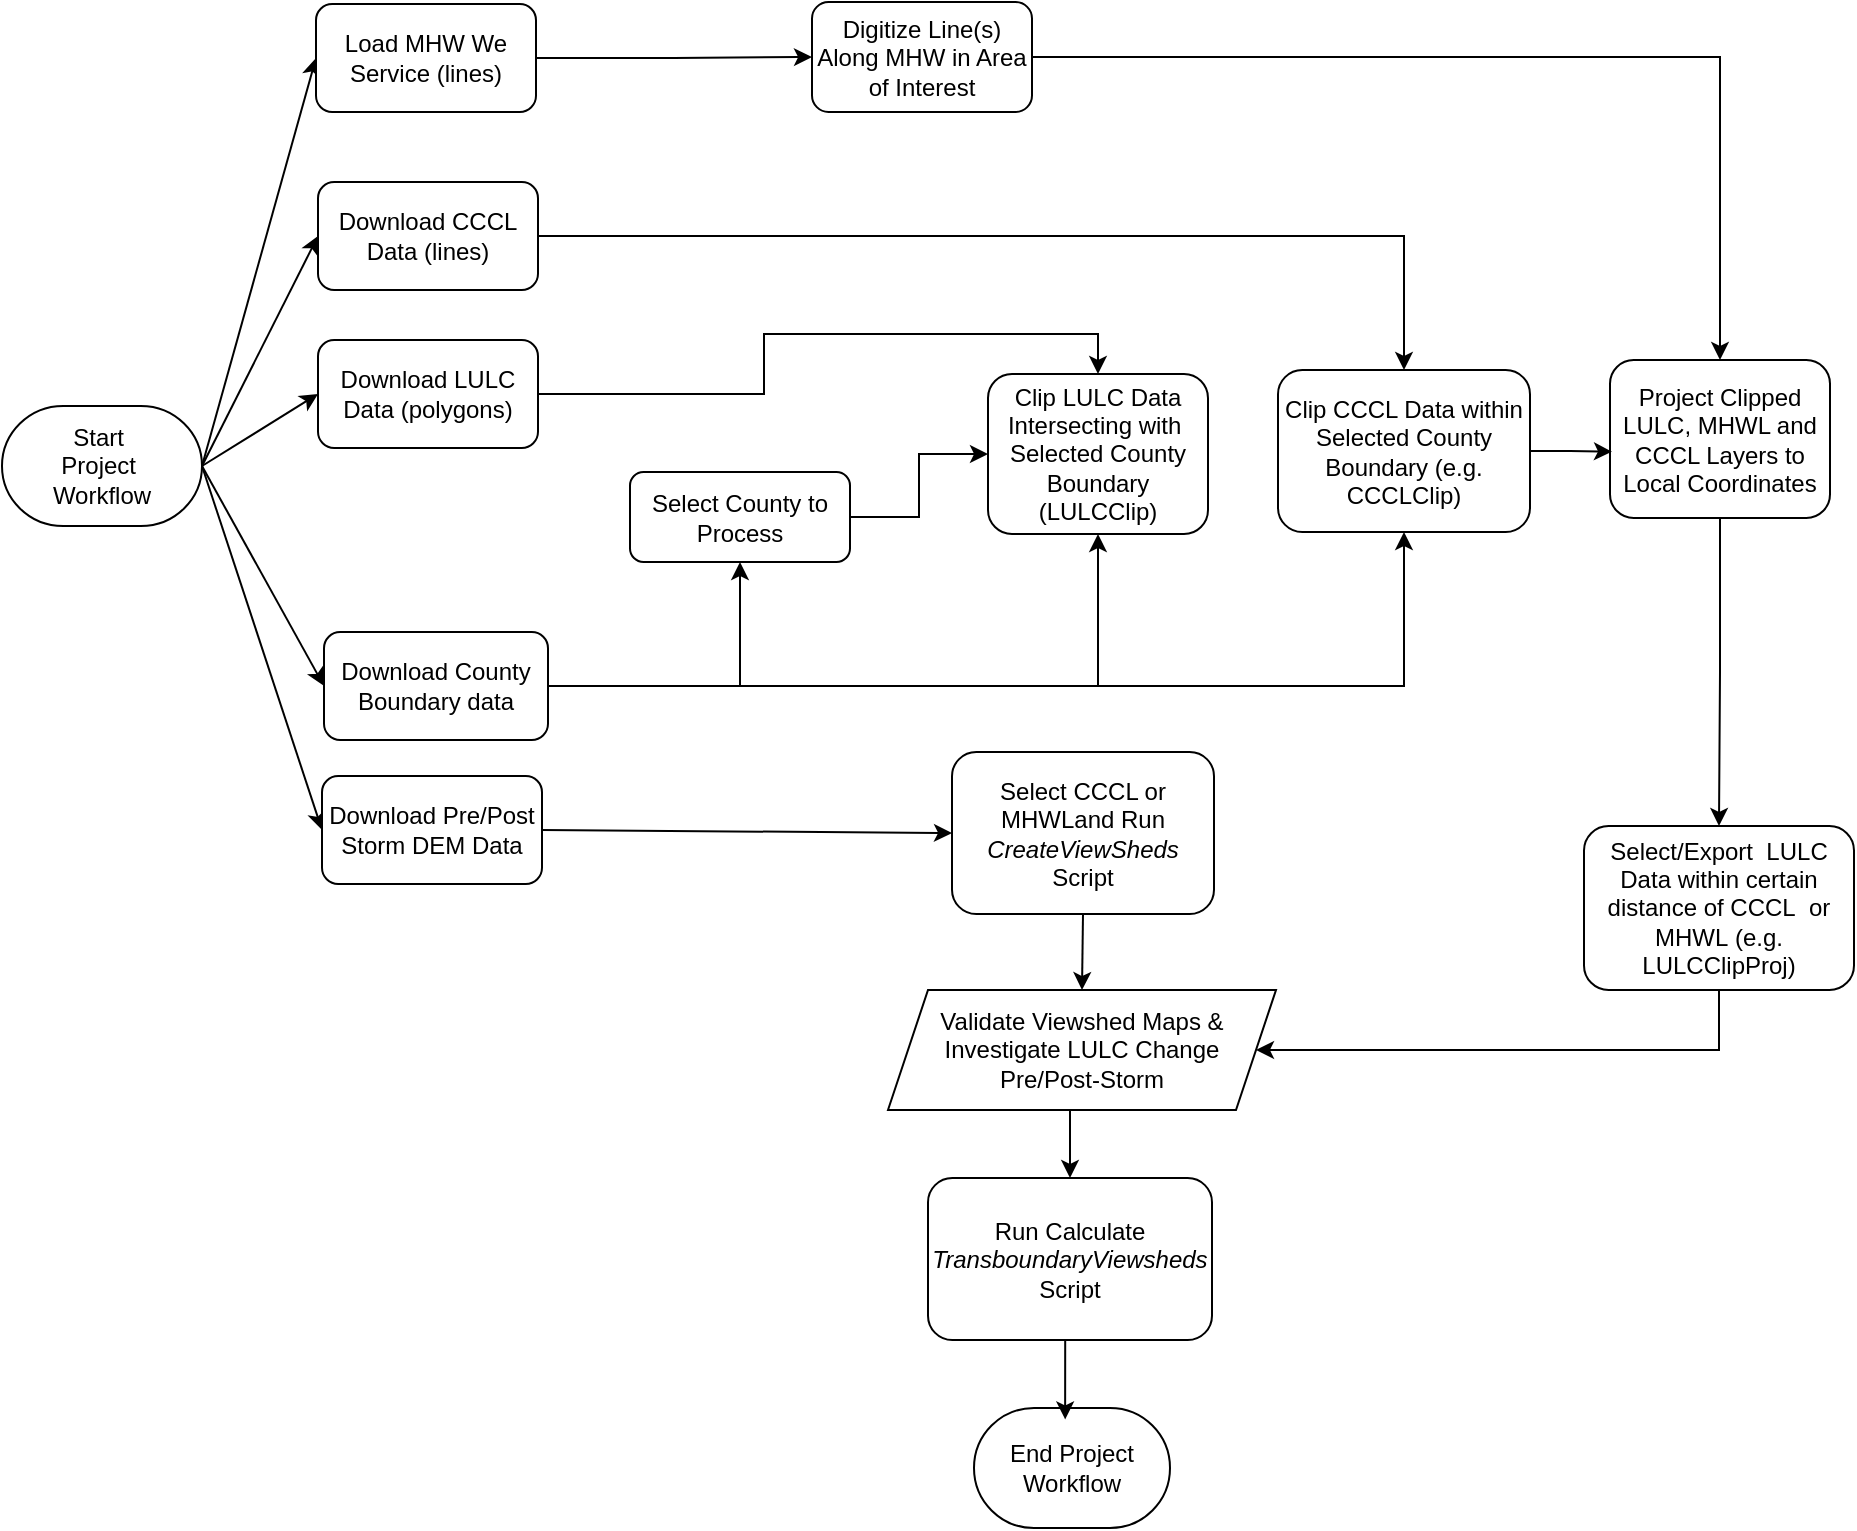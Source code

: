 <mxfile version="24.7.17">
  <diagram name="Page-1" id="edf60f1a-56cd-e834-aa8a-f176f3a09ee4">
    <mxGraphModel dx="1154" dy="582" grid="0" gridSize="10" guides="0" tooltips="1" connect="1" arrows="0" fold="1" page="1" pageScale="1" pageWidth="1100" pageHeight="850" background="none" math="0" shadow="0">
      <root>
        <mxCell id="0" />
        <mxCell id="1" parent="0" />
        <mxCell id="vOHie7vgboCuBgBLW_pP-41" style="edgeStyle=none;rounded=0;orthogonalLoop=1;jettySize=auto;html=1;exitX=1;exitY=0.5;exitDx=0;exitDy=0;exitPerimeter=0;entryX=0;entryY=0.5;entryDx=0;entryDy=0;" parent="1" source="hX9iUdr9xL5cJhyzc0mX-2" target="vOHie7vgboCuBgBLW_pP-2" edge="1">
          <mxGeometry relative="1" as="geometry" />
        </mxCell>
        <mxCell id="vOHie7vgboCuBgBLW_pP-42" style="edgeStyle=none;rounded=0;orthogonalLoop=1;jettySize=auto;html=1;exitX=1;exitY=0.5;exitDx=0;exitDy=0;exitPerimeter=0;entryX=0;entryY=0.5;entryDx=0;entryDy=0;" parent="1" source="hX9iUdr9xL5cJhyzc0mX-2" target="vOHie7vgboCuBgBLW_pP-17" edge="1">
          <mxGeometry relative="1" as="geometry" />
        </mxCell>
        <mxCell id="vOHie7vgboCuBgBLW_pP-43" style="edgeStyle=none;rounded=0;orthogonalLoop=1;jettySize=auto;html=1;exitX=1;exitY=0.5;exitDx=0;exitDy=0;exitPerimeter=0;entryX=0;entryY=0.5;entryDx=0;entryDy=0;" parent="1" source="hX9iUdr9xL5cJhyzc0mX-2" target="vOHie7vgboCuBgBLW_pP-24" edge="1">
          <mxGeometry relative="1" as="geometry" />
        </mxCell>
        <mxCell id="vOHie7vgboCuBgBLW_pP-44" style="edgeStyle=none;rounded=0;orthogonalLoop=1;jettySize=auto;html=1;exitX=1;exitY=0.5;exitDx=0;exitDy=0;exitPerimeter=0;entryX=0;entryY=0.5;entryDx=0;entryDy=0;" parent="1" source="hX9iUdr9xL5cJhyzc0mX-2" target="vOHie7vgboCuBgBLW_pP-3" edge="1">
          <mxGeometry relative="1" as="geometry" />
        </mxCell>
        <mxCell id="cgaGq_BDDK_Dhw6bbODb-16" style="edgeStyle=none;rounded=0;orthogonalLoop=1;jettySize=auto;html=1;exitX=1;exitY=0.5;exitDx=0;exitDy=0;exitPerimeter=0;entryX=0;entryY=0.5;entryDx=0;entryDy=0;" parent="1" source="hX9iUdr9xL5cJhyzc0mX-2" target="cgaGq_BDDK_Dhw6bbODb-1" edge="1">
          <mxGeometry relative="1" as="geometry" />
        </mxCell>
        <mxCell id="hX9iUdr9xL5cJhyzc0mX-2" value="Start&amp;nbsp;&lt;div&gt;Project&amp;nbsp;&lt;/div&gt;&lt;div&gt;Workflow&lt;/div&gt;" style="strokeWidth=1;html=1;shape=mxgraph.flowchart.terminator;whiteSpace=wrap;" parent="1" vertex="1">
          <mxGeometry x="59" y="241" width="100" height="60" as="geometry" />
        </mxCell>
        <mxCell id="vOHie7vgboCuBgBLW_pP-30" style="edgeStyle=orthogonalEdgeStyle;rounded=0;orthogonalLoop=1;jettySize=auto;html=1;exitX=1;exitY=0.5;exitDx=0;exitDy=0;entryX=0.5;entryY=0;entryDx=0;entryDy=0;" parent="1" source="vOHie7vgboCuBgBLW_pP-2" target="vOHie7vgboCuBgBLW_pP-29" edge="1">
          <mxGeometry relative="1" as="geometry" />
        </mxCell>
        <mxCell id="vOHie7vgboCuBgBLW_pP-2" value="&lt;div&gt;Download CCCL Data (lines)&lt;/div&gt;" style="rounded=1;whiteSpace=wrap;html=1;" parent="1" vertex="1">
          <mxGeometry x="217" y="129" width="110" height="54" as="geometry" />
        </mxCell>
        <mxCell id="vOHie7vgboCuBgBLW_pP-39" style="edgeStyle=none;rounded=0;orthogonalLoop=1;jettySize=auto;html=1;exitX=1;exitY=0.5;exitDx=0;exitDy=0;entryX=0;entryY=0.5;entryDx=0;entryDy=0;" parent="1" source="vOHie7vgboCuBgBLW_pP-3" target="vOHie7vgboCuBgBLW_pP-38" edge="1">
          <mxGeometry relative="1" as="geometry" />
        </mxCell>
        <mxCell id="vOHie7vgboCuBgBLW_pP-3" value="&lt;div&gt;Download Pre/Post Storm DEM Data&lt;/div&gt;" style="rounded=1;whiteSpace=wrap;html=1;" parent="1" vertex="1">
          <mxGeometry x="219" y="426" width="110" height="54" as="geometry" />
        </mxCell>
        <mxCell id="vOHie7vgboCuBgBLW_pP-31" style="edgeStyle=orthogonalEdgeStyle;rounded=0;orthogonalLoop=1;jettySize=auto;html=1;exitX=1;exitY=0.5;exitDx=0;exitDy=0;entryX=0.5;entryY=0;entryDx=0;entryDy=0;" parent="1" source="vOHie7vgboCuBgBLW_pP-17" target="vOHie7vgboCuBgBLW_pP-25" edge="1">
          <mxGeometry relative="1" as="geometry">
            <Array as="points">
              <mxPoint x="440" y="235" />
              <mxPoint x="440" y="205" />
              <mxPoint x="607" y="205" />
            </Array>
          </mxGeometry>
        </mxCell>
        <mxCell id="vOHie7vgboCuBgBLW_pP-17" value="&lt;div&gt;Download LULC Data&amp;nbsp;&lt;span style=&quot;background-color: initial;&quot;&gt;(polygons)&lt;/span&gt;&lt;/div&gt;" style="rounded=1;whiteSpace=wrap;html=1;" parent="1" vertex="1">
          <mxGeometry x="217" y="208" width="110" height="54" as="geometry" />
        </mxCell>
        <mxCell id="vOHie7vgboCuBgBLW_pP-32" style="edgeStyle=orthogonalEdgeStyle;rounded=0;orthogonalLoop=1;jettySize=auto;html=1;exitX=1;exitY=0.5;exitDx=0;exitDy=0;entryX=0.5;entryY=1;entryDx=0;entryDy=0;" parent="1" source="vOHie7vgboCuBgBLW_pP-24" target="vOHie7vgboCuBgBLW_pP-25" edge="1">
          <mxGeometry relative="1" as="geometry" />
        </mxCell>
        <mxCell id="vOHie7vgboCuBgBLW_pP-33" style="edgeStyle=orthogonalEdgeStyle;rounded=0;orthogonalLoop=1;jettySize=auto;html=1;exitX=1;exitY=0.5;exitDx=0;exitDy=0;entryX=0.5;entryY=1;entryDx=0;entryDy=0;" parent="1" source="vOHie7vgboCuBgBLW_pP-24" target="vOHie7vgboCuBgBLW_pP-29" edge="1">
          <mxGeometry relative="1" as="geometry" />
        </mxCell>
        <mxCell id="vOHie7vgboCuBgBLW_pP-37" style="edgeStyle=orthogonalEdgeStyle;rounded=0;orthogonalLoop=1;jettySize=auto;html=1;exitX=1;exitY=0.5;exitDx=0;exitDy=0;entryX=0.5;entryY=1;entryDx=0;entryDy=0;" parent="1" source="vOHie7vgboCuBgBLW_pP-24" target="vOHie7vgboCuBgBLW_pP-36" edge="1">
          <mxGeometry relative="1" as="geometry" />
        </mxCell>
        <mxCell id="vOHie7vgboCuBgBLW_pP-24" value="&lt;div&gt;Download County Boundary data&lt;/div&gt;" style="rounded=1;whiteSpace=wrap;html=1;" parent="1" vertex="1">
          <mxGeometry x="220" y="354" width="112" height="54" as="geometry" />
        </mxCell>
        <mxCell id="vOHie7vgboCuBgBLW_pP-25" value="&lt;div&gt;Clip LULC Data Intersecting with&amp;nbsp; Selected County Boundary (LULCClip)&lt;/div&gt;" style="rounded=1;whiteSpace=wrap;html=1;" parent="1" vertex="1">
          <mxGeometry x="552" y="225" width="110" height="80" as="geometry" />
        </mxCell>
        <mxCell id="fVS9Q-JqaxF0lcny1_pL-2" style="edgeStyle=orthogonalEdgeStyle;rounded=0;orthogonalLoop=1;jettySize=auto;html=1;exitX=0.5;exitY=1;exitDx=0;exitDy=0;entryX=1;entryY=0.5;entryDx=0;entryDy=0;" edge="1" parent="1" source="vOHie7vgboCuBgBLW_pP-28" target="vOHie7vgboCuBgBLW_pP-48">
          <mxGeometry relative="1" as="geometry" />
        </mxCell>
        <mxCell id="vOHie7vgboCuBgBLW_pP-28" value="&lt;div&gt;Select/Export&amp;nbsp; LULC Data within certain distance of CCCL&amp;nbsp; or MHWL&amp;nbsp;(e.g. LULCClipProj)&lt;/div&gt;" style="rounded=1;whiteSpace=wrap;html=1;" parent="1" vertex="1">
          <mxGeometry x="850" y="451" width="135" height="82" as="geometry" />
        </mxCell>
        <mxCell id="vOHie7vgboCuBgBLW_pP-29" value="&lt;div&gt;Clip CCCL Data within Selected County Boundary (e.g. CCCLClip)&lt;/div&gt;" style="rounded=1;whiteSpace=wrap;html=1;" parent="1" vertex="1">
          <mxGeometry x="697" y="223" width="126" height="81" as="geometry" />
        </mxCell>
        <mxCell id="f8nVrUlt4xcclQAoqFWD-1" style="edgeStyle=orthogonalEdgeStyle;rounded=0;orthogonalLoop=1;jettySize=auto;html=1;exitX=1;exitY=0.5;exitDx=0;exitDy=0;entryX=0;entryY=0.5;entryDx=0;entryDy=0;" parent="1" source="vOHie7vgboCuBgBLW_pP-36" target="vOHie7vgboCuBgBLW_pP-25" edge="1">
          <mxGeometry relative="1" as="geometry" />
        </mxCell>
        <mxCell id="vOHie7vgboCuBgBLW_pP-36" value="&lt;div&gt;Select County to Process&lt;/div&gt;" style="rounded=1;whiteSpace=wrap;html=1;" parent="1" vertex="1">
          <mxGeometry x="373" y="274" width="110" height="45" as="geometry" />
        </mxCell>
        <mxCell id="fVS9Q-JqaxF0lcny1_pL-1" style="edgeStyle=orthogonalEdgeStyle;rounded=0;orthogonalLoop=1;jettySize=auto;html=1;exitX=0.5;exitY=1;exitDx=0;exitDy=0;entryX=0.5;entryY=0;entryDx=0;entryDy=0;" edge="1" parent="1" source="vOHie7vgboCuBgBLW_pP-38" target="vOHie7vgboCuBgBLW_pP-48">
          <mxGeometry relative="1" as="geometry" />
        </mxCell>
        <mxCell id="vOHie7vgboCuBgBLW_pP-38" value="&lt;div&gt;Select CCCL or MHWLand Run &lt;i&gt;CreateViewSheds &lt;/i&gt;Script&lt;/div&gt;" style="rounded=1;whiteSpace=wrap;html=1;" parent="1" vertex="1">
          <mxGeometry x="534" y="414" width="131" height="81" as="geometry" />
        </mxCell>
        <mxCell id="fVS9Q-JqaxF0lcny1_pL-5" style="edgeStyle=orthogonalEdgeStyle;rounded=0;orthogonalLoop=1;jettySize=auto;html=1;exitX=0.5;exitY=1;exitDx=0;exitDy=0;entryX=0.5;entryY=0;entryDx=0;entryDy=0;" edge="1" parent="1" source="vOHie7vgboCuBgBLW_pP-48" target="vOHie7vgboCuBgBLW_pP-49">
          <mxGeometry relative="1" as="geometry" />
        </mxCell>
        <mxCell id="vOHie7vgboCuBgBLW_pP-48" value="Validate Viewshed Maps &amp;amp;&lt;div&gt;Investigate LULC Change&lt;/div&gt;&lt;div&gt;Pre/Post-Storm&lt;/div&gt;" style="shape=parallelogram;perimeter=parallelogramPerimeter;whiteSpace=wrap;html=1;fixedSize=1;" parent="1" vertex="1">
          <mxGeometry x="502" y="533" width="194" height="60" as="geometry" />
        </mxCell>
        <mxCell id="vOHie7vgboCuBgBLW_pP-49" value="&lt;div&gt;Run Calculate &lt;i&gt;TransboundaryViewsheds &lt;/i&gt;Script&lt;/div&gt;" style="rounded=1;whiteSpace=wrap;html=1;" parent="1" vertex="1">
          <mxGeometry x="522" y="627" width="142" height="81" as="geometry" />
        </mxCell>
        <mxCell id="vOHie7vgboCuBgBLW_pP-50" value="End Project Workflow" style="strokeWidth=1;html=1;shape=mxgraph.flowchart.terminator;whiteSpace=wrap;" parent="1" vertex="1">
          <mxGeometry x="545" y="742" width="98" height="60" as="geometry" />
        </mxCell>
        <mxCell id="Xoo34MS97mZZL_hVCq9O-8" style="edgeStyle=orthogonalEdgeStyle;rounded=0;orthogonalLoop=1;jettySize=auto;html=1;exitX=0.5;exitY=1;exitDx=0;exitDy=0;entryX=0.5;entryY=0;entryDx=0;entryDy=0;" parent="1" source="Xoo34MS97mZZL_hVCq9O-4" target="vOHie7vgboCuBgBLW_pP-28" edge="1">
          <mxGeometry relative="1" as="geometry" />
        </mxCell>
        <mxCell id="Xoo34MS97mZZL_hVCq9O-4" value="&lt;div&gt;Project Clipped LULC, MHWL and CCCL Layers to Local Coordinates&lt;/div&gt;" style="rounded=1;whiteSpace=wrap;html=1;" parent="1" vertex="1">
          <mxGeometry x="863" y="218" width="110" height="79" as="geometry" />
        </mxCell>
        <mxCell id="cgaGq_BDDK_Dhw6bbODb-11" style="edgeStyle=orthogonalEdgeStyle;rounded=0;orthogonalLoop=1;jettySize=auto;html=1;exitX=1;exitY=0.5;exitDx=0;exitDy=0;entryX=0;entryY=0.5;entryDx=0;entryDy=0;" parent="1" source="cgaGq_BDDK_Dhw6bbODb-1" target="cgaGq_BDDK_Dhw6bbODb-10" edge="1">
          <mxGeometry relative="1" as="geometry" />
        </mxCell>
        <mxCell id="cgaGq_BDDK_Dhw6bbODb-1" value="&lt;div&gt;Load MHW We Service (lines)&lt;/div&gt;" style="rounded=1;whiteSpace=wrap;html=1;" parent="1" vertex="1">
          <mxGeometry x="216" y="40" width="110" height="54" as="geometry" />
        </mxCell>
        <mxCell id="oo3cMWogjGaX0PPPFoNJ-1" style="edgeStyle=orthogonalEdgeStyle;rounded=0;orthogonalLoop=1;jettySize=auto;html=1;exitX=1;exitY=0.5;exitDx=0;exitDy=0;entryX=0.5;entryY=0;entryDx=0;entryDy=0;" parent="1" source="cgaGq_BDDK_Dhw6bbODb-10" target="Xoo34MS97mZZL_hVCq9O-4" edge="1">
          <mxGeometry relative="1" as="geometry" />
        </mxCell>
        <mxCell id="cgaGq_BDDK_Dhw6bbODb-10" value="Digitize Line(s) Along MHW in Area of Interest" style="rounded=1;whiteSpace=wrap;html=1;" parent="1" vertex="1">
          <mxGeometry x="464" y="39" width="110" height="55" as="geometry" />
        </mxCell>
        <mxCell id="cgaGq_BDDK_Dhw6bbODb-13" style="edgeStyle=orthogonalEdgeStyle;rounded=0;orthogonalLoop=1;jettySize=auto;html=1;exitX=1;exitY=0.5;exitDx=0;exitDy=0;entryX=0.009;entryY=0.58;entryDx=0;entryDy=0;entryPerimeter=0;" parent="1" source="vOHie7vgboCuBgBLW_pP-29" target="Xoo34MS97mZZL_hVCq9O-4" edge="1">
          <mxGeometry relative="1" as="geometry" />
        </mxCell>
        <mxCell id="fVS9Q-JqaxF0lcny1_pL-7" style="edgeStyle=orthogonalEdgeStyle;rounded=0;orthogonalLoop=1;jettySize=auto;html=1;exitX=0.5;exitY=1;exitDx=0;exitDy=0;entryX=0.465;entryY=0.095;entryDx=0;entryDy=0;entryPerimeter=0;" edge="1" parent="1" source="vOHie7vgboCuBgBLW_pP-49" target="vOHie7vgboCuBgBLW_pP-50">
          <mxGeometry relative="1" as="geometry" />
        </mxCell>
      </root>
    </mxGraphModel>
  </diagram>
</mxfile>
